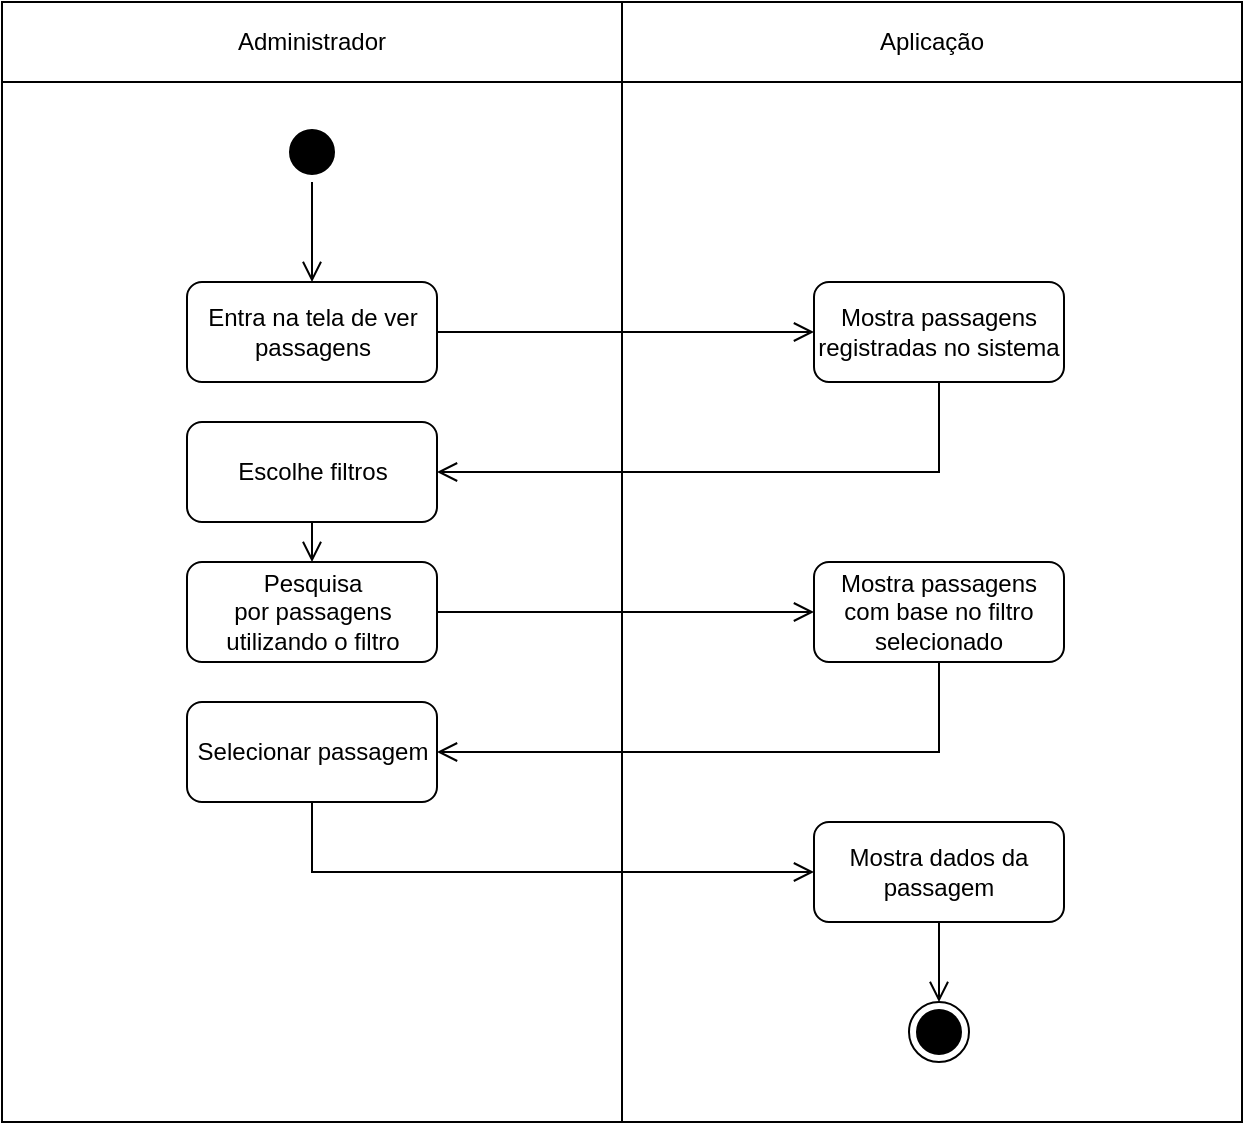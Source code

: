 <mxfile version="26.0.4">
  <diagram name="Página-1" id="f7-zcyWFl8f7tQIr4r0p">
    <mxGraphModel dx="1195" dy="588" grid="1" gridSize="10" guides="1" tooltips="1" connect="1" arrows="1" fold="1" page="1" pageScale="1" pageWidth="827" pageHeight="1169" math="0" shadow="0">
      <root>
        <mxCell id="0" />
        <mxCell id="1" parent="0" />
        <mxCell id="Hh7dZNtptdnggyX2xkTj-29" value="" style="rounded=0;whiteSpace=wrap;html=1;" parent="1" vertex="1">
          <mxGeometry x="104" y="250" width="310" height="520" as="geometry" />
        </mxCell>
        <mxCell id="Hh7dZNtptdnggyX2xkTj-30" value="" style="rounded=0;whiteSpace=wrap;html=1;" parent="1" vertex="1">
          <mxGeometry x="414" y="250" width="310" height="520" as="geometry" />
        </mxCell>
        <mxCell id="Hh7dZNtptdnggyX2xkTj-1" value="Administrador" style="rounded=0;whiteSpace=wrap;html=1;" parent="1" vertex="1">
          <mxGeometry x="104" y="210" width="310" height="40" as="geometry" />
        </mxCell>
        <mxCell id="Hh7dZNtptdnggyX2xkTj-2" value="Aplicação" style="rounded=0;whiteSpace=wrap;html=1;" parent="1" vertex="1">
          <mxGeometry x="414" y="210" width="310" height="40" as="geometry" />
        </mxCell>
        <mxCell id="Hh7dZNtptdnggyX2xkTj-3" value="" style="ellipse;html=1;shape=startState;fillColor=#000000;strokeColor=#000000;" parent="1" vertex="1">
          <mxGeometry x="244" y="270" width="30" height="30" as="geometry" />
        </mxCell>
        <mxCell id="Hh7dZNtptdnggyX2xkTj-4" value="" style="edgeStyle=orthogonalEdgeStyle;html=1;verticalAlign=bottom;endArrow=open;endSize=8;strokeColor=#000000;rounded=0;entryX=0.5;entryY=0;entryDx=0;entryDy=0;" parent="1" source="Hh7dZNtptdnggyX2xkTj-3" target="Hh7dZNtptdnggyX2xkTj-7" edge="1">
          <mxGeometry relative="1" as="geometry">
            <mxPoint x="275" y="360" as="targetPoint" />
          </mxGeometry>
        </mxCell>
        <mxCell id="Hh7dZNtptdnggyX2xkTj-7" value="Entra na tela de ver passagens" style="rounded=1;whiteSpace=wrap;html=1;" parent="1" vertex="1">
          <mxGeometry x="196.5" y="350" width="125" height="50" as="geometry" />
        </mxCell>
        <mxCell id="Hh7dZNtptdnggyX2xkTj-10" value="Mostra passagens registradas no sistema" style="rounded=1;whiteSpace=wrap;html=1;" parent="1" vertex="1">
          <mxGeometry x="510" y="350" width="125" height="50" as="geometry" />
        </mxCell>
        <mxCell id="Hh7dZNtptdnggyX2xkTj-11" value="" style="edgeStyle=orthogonalEdgeStyle;html=1;verticalAlign=bottom;endArrow=open;endSize=8;strokeColor=#000000;rounded=0;entryX=0;entryY=0.5;entryDx=0;entryDy=0;exitX=1;exitY=0.5;exitDx=0;exitDy=0;" parent="1" source="Hh7dZNtptdnggyX2xkTj-7" target="Hh7dZNtptdnggyX2xkTj-10" edge="1">
          <mxGeometry relative="1" as="geometry">
            <mxPoint x="390" y="430" as="targetPoint" />
            <mxPoint x="390" y="380" as="sourcePoint" />
          </mxGeometry>
        </mxCell>
        <mxCell id="Hh7dZNtptdnggyX2xkTj-12" value="Escolhe filtros" style="rounded=1;whiteSpace=wrap;html=1;" parent="1" vertex="1">
          <mxGeometry x="196.5" y="420" width="125" height="50" as="geometry" />
        </mxCell>
        <mxCell id="Hh7dZNtptdnggyX2xkTj-13" value="" style="edgeStyle=orthogonalEdgeStyle;html=1;verticalAlign=bottom;endArrow=open;endSize=8;strokeColor=#000000;rounded=0;entryX=1;entryY=0.5;entryDx=0;entryDy=0;exitX=0.5;exitY=1;exitDx=0;exitDy=0;" parent="1" source="Hh7dZNtptdnggyX2xkTj-10" target="Hh7dZNtptdnggyX2xkTj-12" edge="1">
          <mxGeometry relative="1" as="geometry">
            <mxPoint x="605" y="450" as="targetPoint" />
            <mxPoint x="500" y="450" as="sourcePoint" />
          </mxGeometry>
        </mxCell>
        <mxCell id="Hh7dZNtptdnggyX2xkTj-14" value="Mostra&amp;nbsp;passagens com base no filtro selecionado" style="rounded=1;whiteSpace=wrap;html=1;" parent="1" vertex="1">
          <mxGeometry x="510" y="490" width="125" height="50" as="geometry" />
        </mxCell>
        <mxCell id="Hh7dZNtptdnggyX2xkTj-15" value="" style="edgeStyle=orthogonalEdgeStyle;html=1;verticalAlign=bottom;endArrow=open;endSize=8;strokeColor=#000000;rounded=0;exitX=0.5;exitY=1;exitDx=0;exitDy=0;entryX=0.5;entryY=0;entryDx=0;entryDy=0;" parent="1" source="Hh7dZNtptdnggyX2xkTj-12" target="Ed1rDfoJOPvzTUT5H8_8-5" edge="1">
          <mxGeometry relative="1" as="geometry">
            <mxPoint x="259" y="520" as="targetPoint" />
            <mxPoint x="390" y="560" as="sourcePoint" />
          </mxGeometry>
        </mxCell>
        <mxCell id="Hh7dZNtptdnggyX2xkTj-17" value="" style="edgeStyle=orthogonalEdgeStyle;html=1;verticalAlign=bottom;endArrow=open;endSize=8;strokeColor=#000000;rounded=0;entryX=1;entryY=0.5;entryDx=0;entryDy=0;exitX=0.5;exitY=1;exitDx=0;exitDy=0;" parent="1" source="Hh7dZNtptdnggyX2xkTj-14" target="Ed1rDfoJOPvzTUT5H8_8-8" edge="1">
          <mxGeometry relative="1" as="geometry">
            <mxPoint x="572.5" y="600" as="targetPoint" />
            <mxPoint x="440" y="584" as="sourcePoint" />
          </mxGeometry>
        </mxCell>
        <mxCell id="Hh7dZNtptdnggyX2xkTj-27" value="" style="ellipse;html=1;shape=endState;fillColor=#000000;strokeColor=#000000;" parent="1" vertex="1">
          <mxGeometry x="557.5" y="710" width="30" height="30" as="geometry" />
        </mxCell>
        <mxCell id="Ed1rDfoJOPvzTUT5H8_8-5" value="Pesquisa por&amp;nbsp;passagens utilizando o filtro" style="rounded=1;whiteSpace=wrap;html=1;" parent="1" vertex="1">
          <mxGeometry x="196.5" y="490" width="125" height="50" as="geometry" />
        </mxCell>
        <mxCell id="Ed1rDfoJOPvzTUT5H8_8-6" value="" style="edgeStyle=orthogonalEdgeStyle;html=1;verticalAlign=bottom;endArrow=open;endSize=8;strokeColor=#000000;rounded=0;entryX=0;entryY=0.5;entryDx=0;entryDy=0;exitX=1;exitY=0.5;exitDx=0;exitDy=0;" parent="1" source="Ed1rDfoJOPvzTUT5H8_8-5" target="Hh7dZNtptdnggyX2xkTj-14" edge="1">
          <mxGeometry relative="1" as="geometry">
            <mxPoint x="510" y="544.71" as="targetPoint" />
            <mxPoint x="322" y="544.71" as="sourcePoint" />
          </mxGeometry>
        </mxCell>
        <mxCell id="Ed1rDfoJOPvzTUT5H8_8-8" value="Selecionar passagem" style="rounded=1;whiteSpace=wrap;html=1;" parent="1" vertex="1">
          <mxGeometry x="196.5" y="560" width="125" height="50" as="geometry" />
        </mxCell>
        <mxCell id="Ed1rDfoJOPvzTUT5H8_8-9" value="Mostra dados da passagem" style="rounded=1;whiteSpace=wrap;html=1;" parent="1" vertex="1">
          <mxGeometry x="510" y="620" width="125" height="50" as="geometry" />
        </mxCell>
        <mxCell id="Ed1rDfoJOPvzTUT5H8_8-10" value="" style="edgeStyle=orthogonalEdgeStyle;html=1;verticalAlign=bottom;endArrow=open;endSize=8;strokeColor=#000000;rounded=0;entryX=0;entryY=0.5;entryDx=0;entryDy=0;exitX=0.5;exitY=1;exitDx=0;exitDy=0;" parent="1" source="Ed1rDfoJOPvzTUT5H8_8-8" target="Ed1rDfoJOPvzTUT5H8_8-9" edge="1">
          <mxGeometry relative="1" as="geometry">
            <mxPoint x="448" y="700" as="targetPoint" />
            <mxPoint x="260" y="700" as="sourcePoint" />
          </mxGeometry>
        </mxCell>
        <mxCell id="Ed1rDfoJOPvzTUT5H8_8-11" value="" style="edgeStyle=orthogonalEdgeStyle;html=1;verticalAlign=bottom;endArrow=open;endSize=8;strokeColor=#000000;rounded=0;entryX=0.5;entryY=0;entryDx=0;entryDy=0;exitX=0.5;exitY=1;exitDx=0;exitDy=0;" parent="1" source="Ed1rDfoJOPvzTUT5H8_8-9" target="Hh7dZNtptdnggyX2xkTj-27" edge="1">
          <mxGeometry relative="1" as="geometry">
            <mxPoint x="530" y="675" as="targetPoint" />
            <mxPoint x="269" y="645" as="sourcePoint" />
          </mxGeometry>
        </mxCell>
      </root>
    </mxGraphModel>
  </diagram>
</mxfile>
